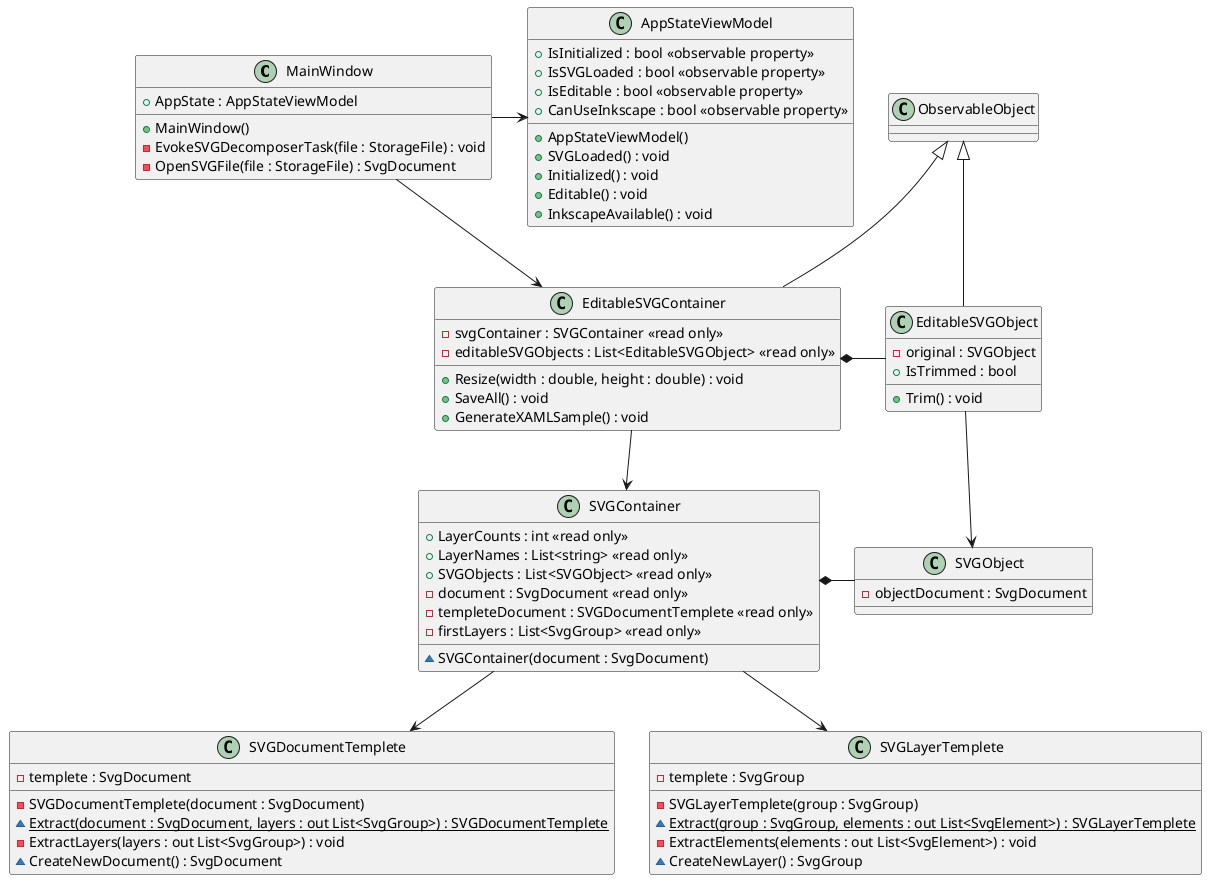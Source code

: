 @startuml SVGObjectsDecomposer

class MainWindow
{
    + AppState : AppStateViewModel
    + MainWindow()
    - EvokeSVGDecomposerTask(file : StorageFile) : void
    - OpenSVGFile(file : StorageFile) : SvgDocument
}

class AppStateViewModel
{
    + IsInitialized : bool <<observable property>>
    + IsSVGLoaded : bool <<observable property>>
    + IsEditable : bool <<observable property>>
    + CanUseInkscape : bool <<observable property>>
    + AppStateViewModel()
    + SVGLoaded() : void
    + Initialized() : void
    + Editable() : void
    + InkscapeAvailable() : void
}

class EditableSVGContainer
{
    - svgContainer : SVGContainer <<read only>>
    - editableSVGObjects : List<EditableSVGObject> <<read only>>
    + Resize(width : double, height : double) : void
    '+ TrimAll() : void
    + SaveAll() : void
    + GenerateXAMLSample() : void
}

class SVGContainer
{
    + LayerCounts : int <<read only>>
    + LayerNames : List<string> <<read only>>
    + SVGObjects : List<SVGObject> <<read only>>
    - document : SvgDocument <<read only>>
    - templeteDocument : SVGDocumentTemplete <<read only>>
    - firstLayers : List<SvgGroup> <<read only>>
    ~ SVGContainer(document : SvgDocument)

}

class SVGDocumentTemplete
{
    - templete : SvgDocument
    - SVGDocumentTemplete(document : SvgDocument)
    {static} ~ Extract(document : SvgDocument, layers : out List<SvgGroup>) : SVGDocumentTemplete
    - ExtractLayers(layers : out List<SvgGroup>) : void
    ~ CreateNewDocument() : SvgDocument
}

class SVGLayerTemplete
{
    - templete : SvgGroup
    - SVGLayerTemplete(group : SvgGroup)
    {static} ~ Extract(group : SvgGroup, elements : out List<SvgElement>) : SVGLayerTemplete
    - ExtractElements(elements : out List<SvgElement>) : void
    ~ CreateNewLayer() : SvgGroup
}

class SVGObject
{
    - objectDocument : SvgDocument
}

' class TrimmedSVGObject
' {

' }

class EditableSVGObject
{
    - original : SVGObject
    '- trimmed : SVGObject
    + IsTrimmed : bool
    + Trim() : void
}

' arrows
MainWindow -left-> AppStateViewModel
MainWindow --> EditableSVGContainer

EditableSVGObject --> SVGObject
EditableSVGContainer --> SVGContainer
SVGContainer --> SVGDocumentTemplete
SVGContainer --> SVGLayerTemplete

SVGContainer *- SVGObject
EditableSVGContainer *- EditableSVGObject

EditableSVGContainer -up-|> ObservableObject
EditableSVGObject -up-|> ObservableObject

@enduml